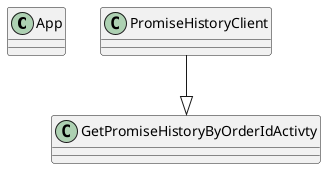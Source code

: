@startuml
'https://plantuml.com/class-diagram

class App
class PromiseHistoryClient
class GetPromiseHistoryByOrderIdActivty

PromiseHistoryClient --|> GetPromiseHistoryByOrderIdActivty
'abstract AbstractCollection
'interface List
'interface Collection
'
'List <|-- AbstractList
'Collection <|-- AbstractCollection
'
'Collection <|- List
'AbstractCollection <|- AbstractList
'AbstractList <|-- ArrayList
'
'class ArrayList {
'Object[] elementData
'size()
'}
'
'enum TimeUnit {
'DAYS
'HOURS
'MINUTES
'}

@enduml